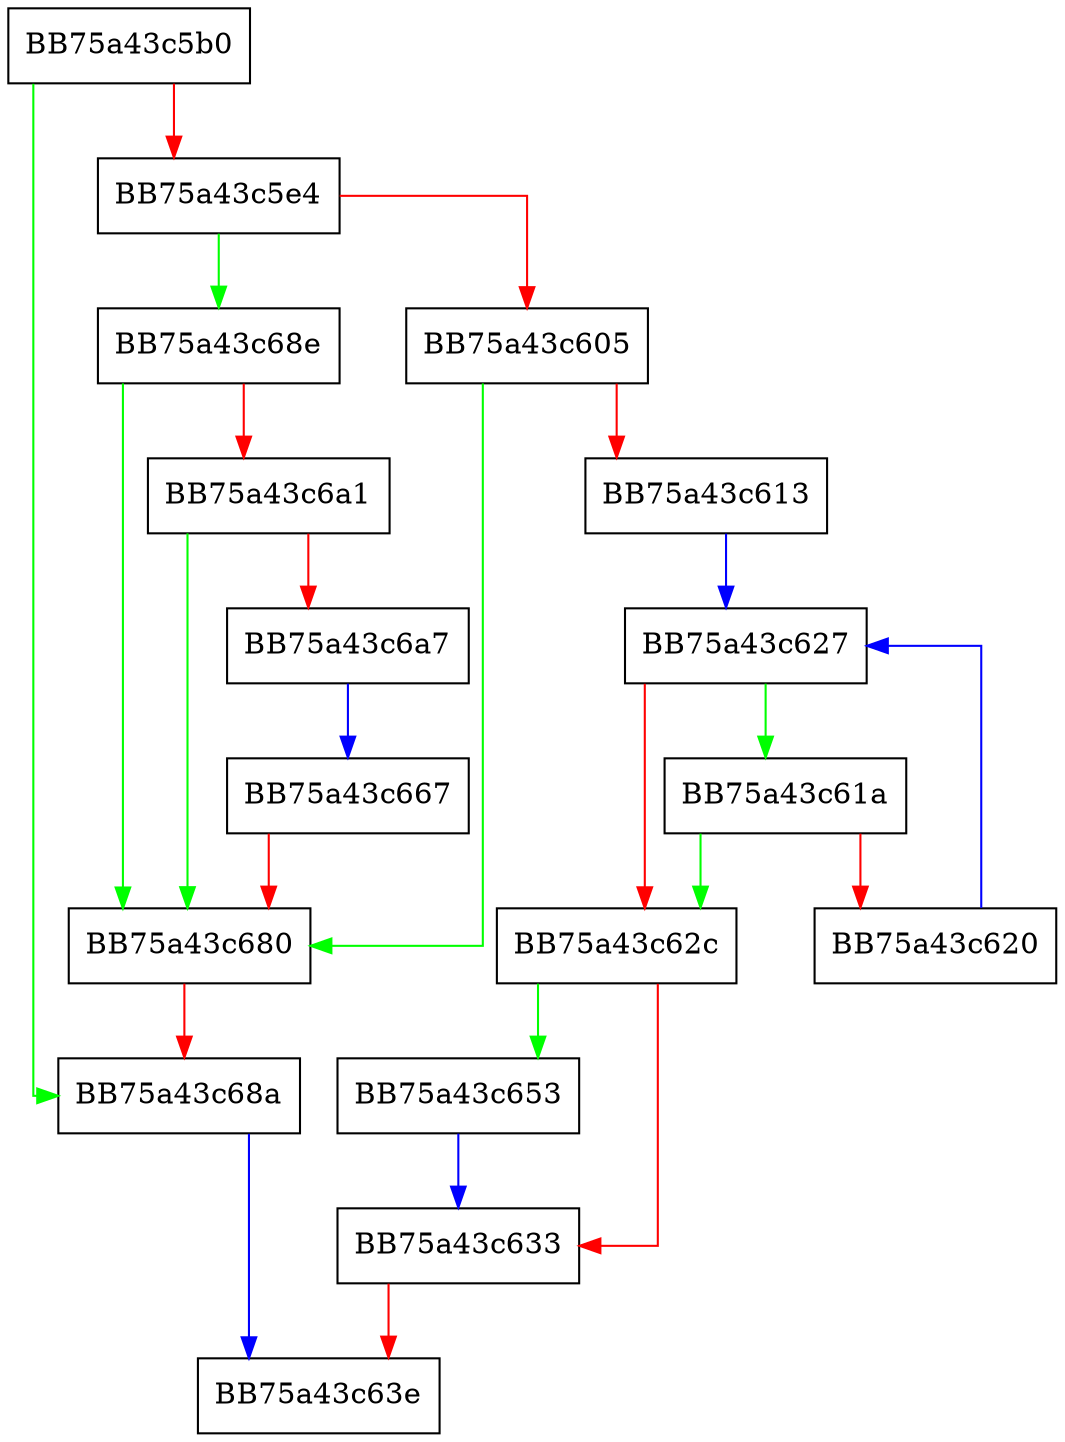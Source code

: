digraph GetVirtualizedPath {
  node [shape="box"];
  graph [splines=ortho];
  BB75a43c5b0 -> BB75a43c68a [color="green"];
  BB75a43c5b0 -> BB75a43c5e4 [color="red"];
  BB75a43c5e4 -> BB75a43c68e [color="green"];
  BB75a43c5e4 -> BB75a43c605 [color="red"];
  BB75a43c605 -> BB75a43c680 [color="green"];
  BB75a43c605 -> BB75a43c613 [color="red"];
  BB75a43c613 -> BB75a43c627 [color="blue"];
  BB75a43c61a -> BB75a43c62c [color="green"];
  BB75a43c61a -> BB75a43c620 [color="red"];
  BB75a43c620 -> BB75a43c627 [color="blue"];
  BB75a43c627 -> BB75a43c61a [color="green"];
  BB75a43c627 -> BB75a43c62c [color="red"];
  BB75a43c62c -> BB75a43c653 [color="green"];
  BB75a43c62c -> BB75a43c633 [color="red"];
  BB75a43c633 -> BB75a43c63e [color="red"];
  BB75a43c653 -> BB75a43c633 [color="blue"];
  BB75a43c667 -> BB75a43c680 [color="red"];
  BB75a43c680 -> BB75a43c68a [color="red"];
  BB75a43c68a -> BB75a43c63e [color="blue"];
  BB75a43c68e -> BB75a43c680 [color="green"];
  BB75a43c68e -> BB75a43c6a1 [color="red"];
  BB75a43c6a1 -> BB75a43c680 [color="green"];
  BB75a43c6a1 -> BB75a43c6a7 [color="red"];
  BB75a43c6a7 -> BB75a43c667 [color="blue"];
}